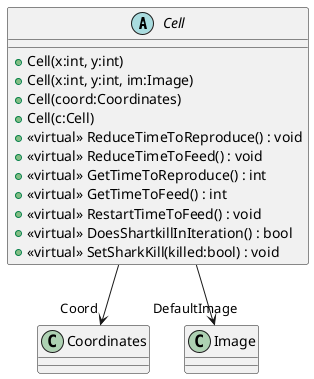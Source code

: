 @startuml
abstract class Cell {
    + Cell(x:int, y:int)
    + Cell(x:int, y:int, im:Image)
    + Cell(coord:Coordinates)
    + Cell(c:Cell)
    + <<virtual>> ReduceTimeToReproduce() : void
    + <<virtual>> ReduceTimeToFeed() : void
    + <<virtual>> GetTimeToReproduce() : int
    + <<virtual>> GetTimeToFeed() : int
    + <<virtual>> RestartTimeToFeed() : void
    + <<virtual>> DoesShartkillInIteration() : bool
    + <<virtual>> SetSharkKill(killed:bool) : void
}
Cell --> "Coord" Coordinates
Cell --> "DefaultImage" Image
@enduml
